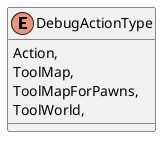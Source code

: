 @startuml
enum DebugActionType {
    Action,
    ToolMap,
    ToolMapForPawns,
    ToolWorld,
}
@enduml
